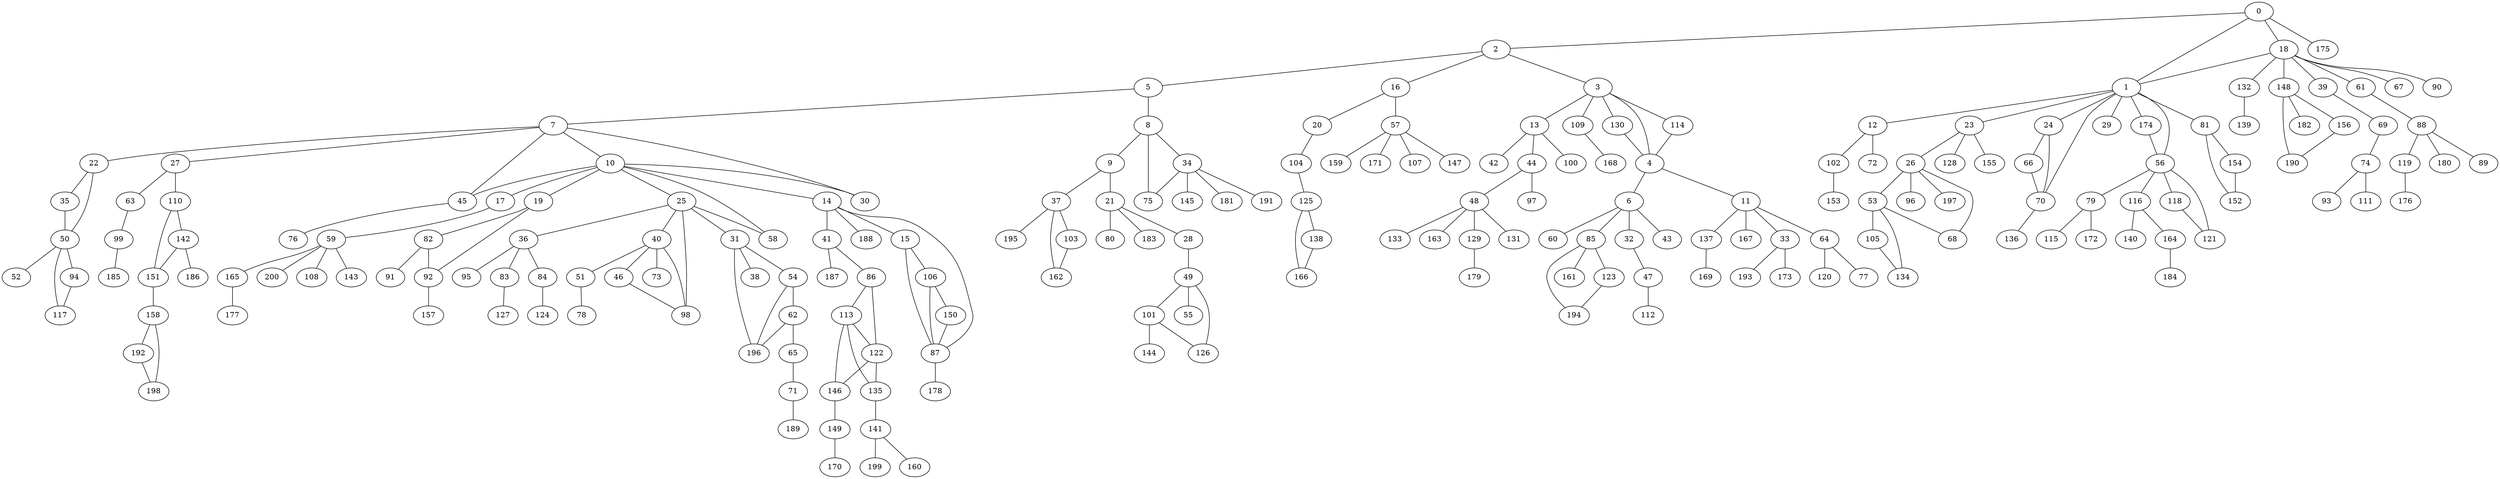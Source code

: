 graph "PLC-Topologie" {
	0 -- 1
	0 -- 2
	0 -- 18
	0 -- 175
	1 -- 12
	1 -- 23
	1 -- 24
	1 -- 29
	1 -- 56
	1 -- 81
	1 -- 174
	2 -- 3
	2 -- 5
	2 -- 16
	3 -- 4
	3 -- 13
	3 -- 109
	3 -- 114
	3 -- 130
	4 -- 6
	4 -- 11
	5 -- 7
	5 -- 8
	6 -- 32
	6 -- 43
	6 -- 60
	6 -- 85
	7 -- 10
	7 -- 22
	7 -- 27
	7 -- 45
	8 -- 9
	8 -- 34
	8 -- 75
	9 -- 21
	9 -- 37
	10 -- 14
	10 -- 17
	10 -- 19
	10 -- 25
	10 -- 30
	10 -- 45
	11 -- 33
	11 -- 64
	11 -- 137
	11 -- 167
	12 -- 72
	12 -- 102
	13 -- 42
	13 -- 44
	13 -- 100
	14 -- 15
	14 -- 41
	14 -- 188
	14 -- 87
	15 -- 87
	15 -- 106
	16 -- 20
	16 -- 57
	17 -- 59
	18 -- 39
	18 -- 61
	18 -- 67
	18 -- 90
	18 -- 132
	18 -- 148
	18 -- 1
	19 -- 82
	19 -- 92
	20 -- 104
	21 -- 28
	21 -- 80
	21 -- 183
	22 -- 35
	23 -- 26
	23 -- 128
	23 -- 155
	24 -- 66
	24 -- 70
	25 -- 31
	25 -- 36
	25 -- 40
	25 -- 58
	26 -- 53
	26 -- 96
	26 -- 197
	26 -- 68
	27 -- 63
	27 -- 110
	28 -- 49
	30 -- 7
	31 -- 38
	31 -- 54
	31 -- 196
	32 -- 47
	33 -- 173
	33 -- 193
	34 -- 145
	34 -- 181
	34 -- 191
	34 -- 75
	35 -- 50
	36 -- 83
	36 -- 84
	36 -- 95
	37 -- 103
	37 -- 195
	39 -- 69
	40 -- 46
	40 -- 51
	40 -- 73
	40 -- 98
	41 -- 86
	41 -- 187
	44 -- 48
	44 -- 97
	45 -- 76
	46 -- 98
	47 -- 112
	48 -- 129
	48 -- 131
	48 -- 133
	48 -- 163
	49 -- 55
	49 -- 101
	50 -- 52
	50 -- 94
	50 -- 117
	50 -- 22
	51 -- 78
	53 -- 68
	53 -- 105
	54 -- 62
	54 -- 196
	56 -- 79
	56 -- 116
	56 -- 118
	56 -- 121
	57 -- 107
	57 -- 147
	57 -- 159
	57 -- 171
	58 -- 10
	59 -- 108
	59 -- 143
	59 -- 165
	59 -- 200
	61 -- 88
	62 -- 65
	62 -- 196
	63 -- 99
	64 -- 77
	64 -- 120
	65 -- 71
	66 -- 70
	69 -- 74
	70 -- 136
	70 -- 1
	71 -- 189
	74 -- 93
	74 -- 111
	79 -- 115
	79 -- 172
	81 -- 152
	81 -- 154
	82 -- 91
	82 -- 92
	83 -- 127
	84 -- 124
	85 -- 123
	85 -- 161
	86 -- 113
	86 -- 122
	87 -- 178
	88 -- 89
	88 -- 119
	88 -- 180
	92 -- 157
	94 -- 117
	98 -- 25
	99 -- 185
	101 -- 126
	101 -- 144
	102 -- 153
	103 -- 162
	104 -- 125
	105 -- 134
	106 -- 150
	106 -- 87
	109 -- 168
	110 -- 142
	110 -- 151
	113 -- 122
	113 -- 135
	114 -- 4
	116 -- 140
	116 -- 164
	118 -- 121
	119 -- 176
	122 -- 146
	122 -- 135
	123 -- 194
	125 -- 138
	125 -- 166
	126 -- 49
	129 -- 179
	130 -- 4
	132 -- 139
	134 -- 53
	135 -- 141
	137 -- 169
	138 -- 166
	141 -- 160
	141 -- 199
	142 -- 151
	142 -- 186
	146 -- 149
	146 -- 113
	148 -- 156
	148 -- 182
	149 -- 170
	150 -- 87
	151 -- 158
	154 -- 152
	156 -- 190
	158 -- 192
	158 -- 198
	162 -- 37
	164 -- 184
	165 -- 177
	174 -- 56
	190 -- 148
	192 -- 198
	194 -- 85
}

